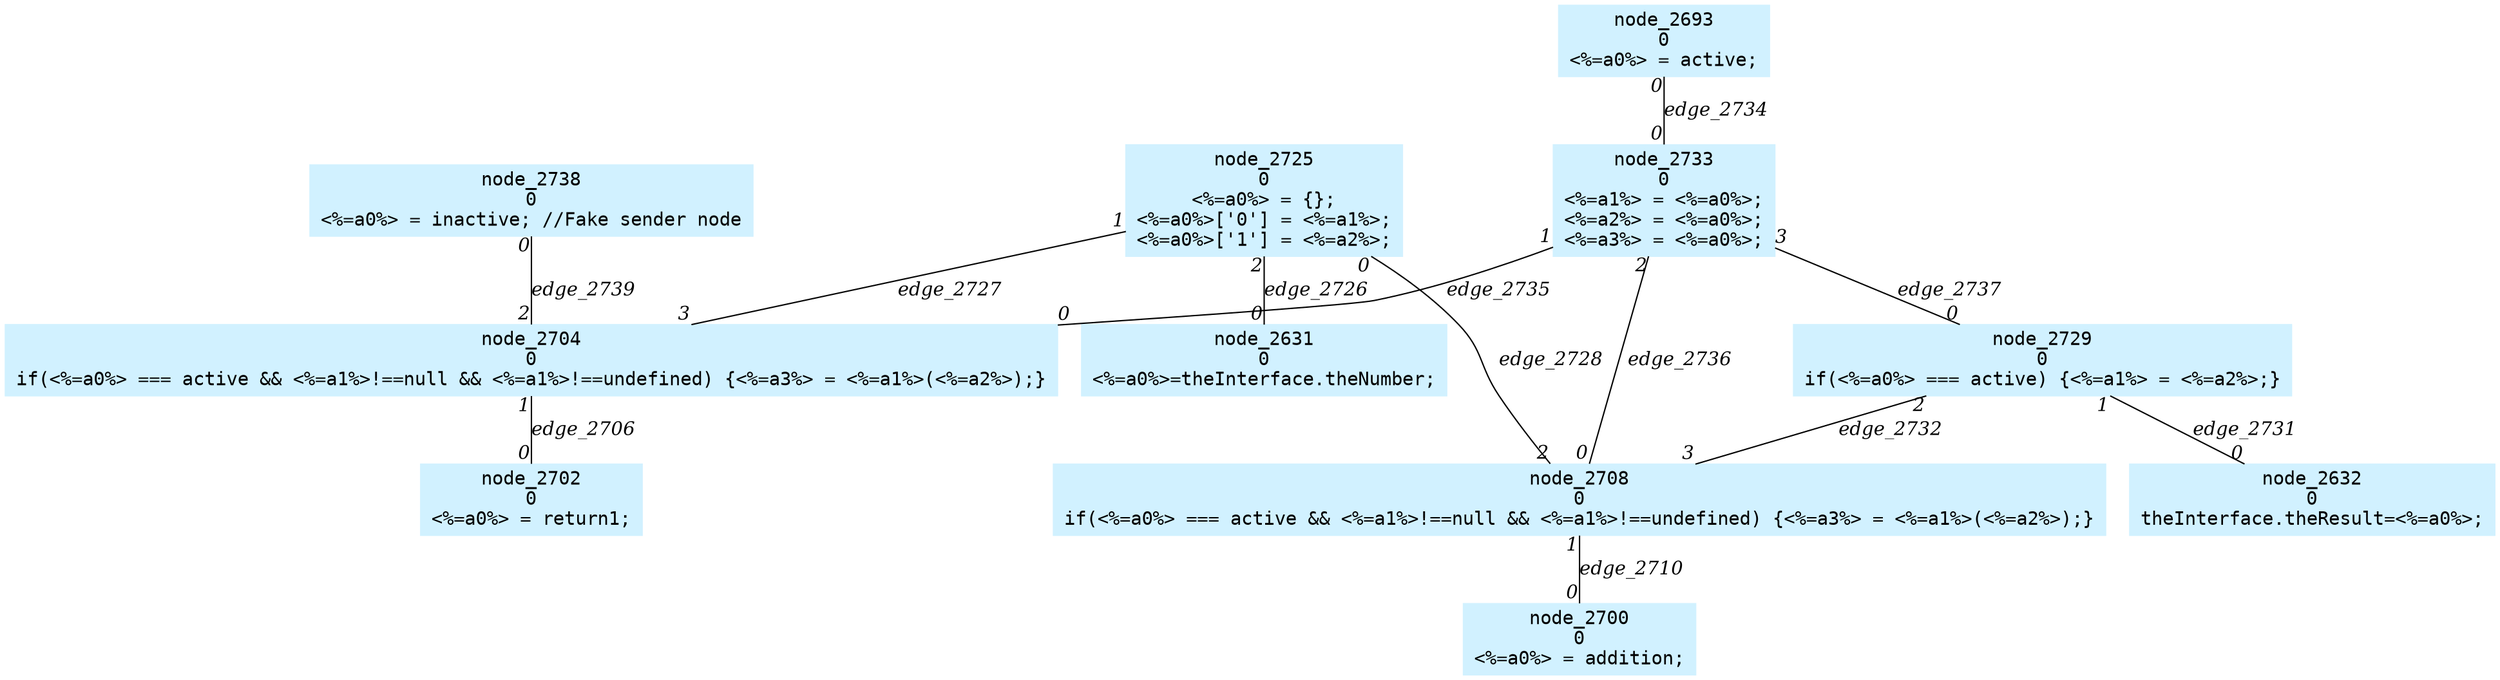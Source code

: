 digraph g{node_2631 [shape=box, style=filled, color="#d1f1ff", fontname="Courier", label="node_2631
0
<%=a0%>=theInterface.theNumber;
" ]
node_2632 [shape=box, style=filled, color="#d1f1ff", fontname="Courier", label="node_2632
0
theInterface.theResult=<%=a0%>;
" ]
node_2693 [shape=box, style=filled, color="#d1f1ff", fontname="Courier", label="node_2693
0
<%=a0%> = active;
" ]
node_2700 [shape=box, style=filled, color="#d1f1ff", fontname="Courier", label="node_2700
0
<%=a0%> = addition;
" ]
node_2702 [shape=box, style=filled, color="#d1f1ff", fontname="Courier", label="node_2702
0
<%=a0%> = return1;
" ]
node_2704 [shape=box, style=filled, color="#d1f1ff", fontname="Courier", label="node_2704
0
if(<%=a0%> === active && <%=a1%>!==null && <%=a1%>!==undefined) {<%=a3%> = <%=a1%>(<%=a2%>);}
" ]
node_2708 [shape=box, style=filled, color="#d1f1ff", fontname="Courier", label="node_2708
0
if(<%=a0%> === active && <%=a1%>!==null && <%=a1%>!==undefined) {<%=a3%> = <%=a1%>(<%=a2%>);}
" ]
node_2725 [shape=box, style=filled, color="#d1f1ff", fontname="Courier", label="node_2725
0
<%=a0%> = {};
<%=a0%>['0'] = <%=a1%>;
<%=a0%>['1'] = <%=a2%>;
" ]
node_2729 [shape=box, style=filled, color="#d1f1ff", fontname="Courier", label="node_2729
0
if(<%=a0%> === active) {<%=a1%> = <%=a2%>;}
" ]
node_2733 [shape=box, style=filled, color="#d1f1ff", fontname="Courier", label="node_2733
0
<%=a1%> = <%=a0%>;
<%=a2%> = <%=a0%>;
<%=a3%> = <%=a0%>;
" ]
node_2738 [shape=box, style=filled, color="#d1f1ff", fontname="Courier", label="node_2738
0
<%=a0%> = inactive; //Fake sender node
" ]
node_2704 -> node_2702 [dir=none, arrowHead=none, fontname="Times-Italic", label="edge_2706",  headlabel="0", taillabel="1" ]
node_2708 -> node_2700 [dir=none, arrowHead=none, fontname="Times-Italic", label="edge_2710",  headlabel="0", taillabel="1" ]
node_2725 -> node_2631 [dir=none, arrowHead=none, fontname="Times-Italic", label="edge_2726",  headlabel="0", taillabel="2" ]
node_2725 -> node_2704 [dir=none, arrowHead=none, fontname="Times-Italic", label="edge_2727",  headlabel="3", taillabel="1" ]
node_2725 -> node_2708 [dir=none, arrowHead=none, fontname="Times-Italic", label="edge_2728",  headlabel="2", taillabel="0" ]
node_2729 -> node_2632 [dir=none, arrowHead=none, fontname="Times-Italic", label="edge_2731",  headlabel="0", taillabel="1" ]
node_2729 -> node_2708 [dir=none, arrowHead=none, fontname="Times-Italic", label="edge_2732",  headlabel="3", taillabel="2" ]
node_2693 -> node_2733 [dir=none, arrowHead=none, fontname="Times-Italic", label="edge_2734",  headlabel="0", taillabel="0" ]
node_2733 -> node_2704 [dir=none, arrowHead=none, fontname="Times-Italic", label="edge_2735",  headlabel="0", taillabel="1" ]
node_2733 -> node_2708 [dir=none, arrowHead=none, fontname="Times-Italic", label="edge_2736",  headlabel="0", taillabel="2" ]
node_2733 -> node_2729 [dir=none, arrowHead=none, fontname="Times-Italic", label="edge_2737",  headlabel="0", taillabel="3" ]
node_2738 -> node_2704 [dir=none, arrowHead=none, fontname="Times-Italic", label="edge_2739",  headlabel="2", taillabel="0" ]
}